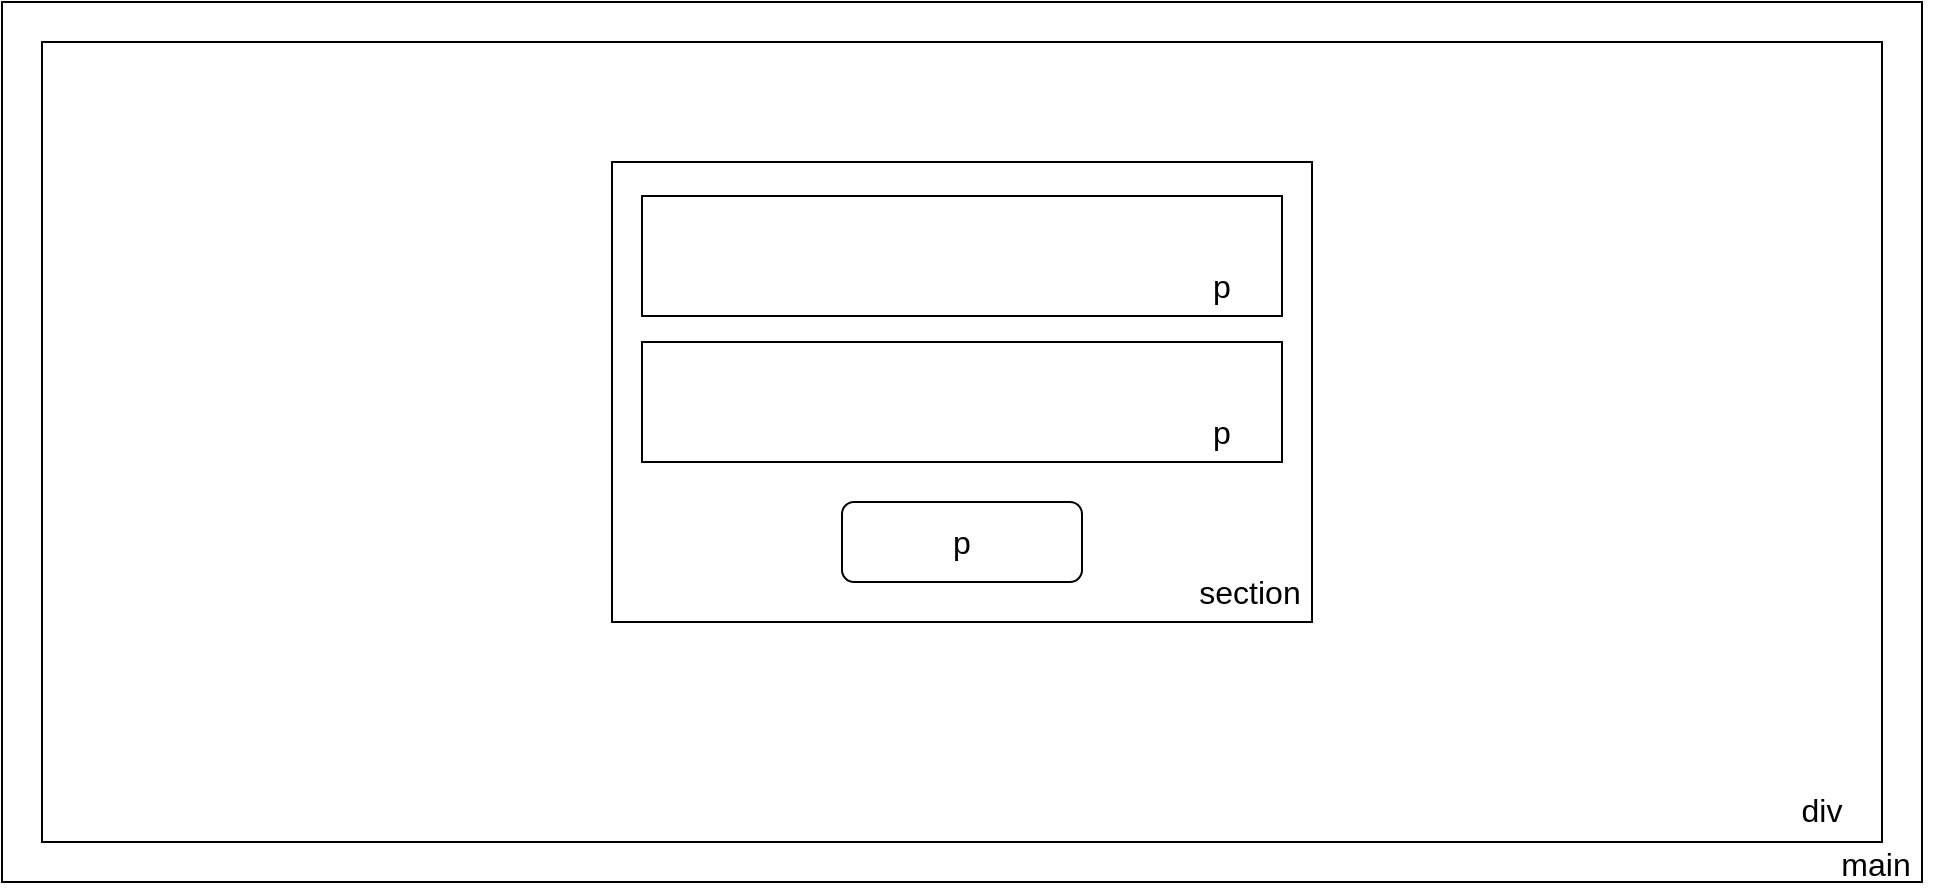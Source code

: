 <mxfile version="16.6.1" type="github">
  <diagram id="yBvufgjlpSJkh3s_lwi6" name="Page-1">
    <mxGraphModel dx="2190" dy="1300" grid="1" gridSize="10" guides="1" tooltips="1" connect="1" arrows="1" fold="1" page="1" pageScale="1" pageWidth="850" pageHeight="1100" math="0" shadow="0">
      <root>
        <mxCell id="0" />
        <mxCell id="1" parent="0" />
        <mxCell id="ALgrvqzeafOBfWhGuxEl-1" value="" style="rounded=0;whiteSpace=wrap;html=1;" parent="1" vertex="1">
          <mxGeometry x="40" y="50" width="960" height="440" as="geometry" />
        </mxCell>
        <mxCell id="acqp7_znKX4tc2Zx2W15-13" value="" style="rounded=0;whiteSpace=wrap;html=1;fontSize=18;strokeColor=#000000;strokeWidth=1;fillColor=none;gradientColor=none;" vertex="1" parent="1">
          <mxGeometry x="60" y="70" width="920" height="400" as="geometry" />
        </mxCell>
        <mxCell id="acqp7_znKX4tc2Zx2W15-14" value="" style="rounded=0;whiteSpace=wrap;html=1;fontSize=18;strokeColor=#000000;strokeWidth=1;fillColor=none;gradientColor=none;" vertex="1" parent="1">
          <mxGeometry x="345" y="130" width="350" height="230" as="geometry" />
        </mxCell>
        <mxCell id="acqp7_znKX4tc2Zx2W15-15" value="main" style="text;html=1;strokeColor=none;fillColor=none;align=center;verticalAlign=middle;whiteSpace=wrap;rounded=0;fontSize=16;" vertex="1" parent="1">
          <mxGeometry x="947" y="466" width="60" height="30" as="geometry" />
        </mxCell>
        <mxCell id="acqp7_znKX4tc2Zx2W15-16" value="div" style="text;html=1;strokeColor=none;fillColor=none;align=center;verticalAlign=middle;whiteSpace=wrap;rounded=0;fontSize=16;" vertex="1" parent="1">
          <mxGeometry x="920" y="439" width="60" height="30" as="geometry" />
        </mxCell>
        <mxCell id="acqp7_znKX4tc2Zx2W15-17" value="section" style="text;html=1;strokeColor=none;fillColor=none;align=center;verticalAlign=middle;whiteSpace=wrap;rounded=0;fontSize=16;" vertex="1" parent="1">
          <mxGeometry x="634" y="330" width="60" height="30" as="geometry" />
        </mxCell>
        <mxCell id="acqp7_znKX4tc2Zx2W15-18" value="" style="rounded=0;whiteSpace=wrap;html=1;fontSize=18;strokeColor=#000000;strokeWidth=1;fillColor=none;gradientColor=none;" vertex="1" parent="1">
          <mxGeometry x="360" y="147" width="320" height="60" as="geometry" />
        </mxCell>
        <mxCell id="acqp7_znKX4tc2Zx2W15-19" value="" style="rounded=0;whiteSpace=wrap;html=1;fontSize=18;strokeColor=#000000;strokeWidth=1;fillColor=none;gradientColor=none;" vertex="1" parent="1">
          <mxGeometry x="360" y="220" width="320" height="60" as="geometry" />
        </mxCell>
        <mxCell id="acqp7_znKX4tc2Zx2W15-20" value="" style="rounded=1;whiteSpace=wrap;html=1;fontSize=16;strokeColor=#000000;strokeWidth=1;fillColor=none;gradientColor=none;" vertex="1" parent="1">
          <mxGeometry x="460" y="300" width="120" height="40" as="geometry" />
        </mxCell>
        <mxCell id="acqp7_znKX4tc2Zx2W15-21" value="p" style="text;html=1;strokeColor=none;fillColor=none;align=center;verticalAlign=middle;whiteSpace=wrap;rounded=0;fontSize=16;" vertex="1" parent="1">
          <mxGeometry x="620" y="177" width="60" height="30" as="geometry" />
        </mxCell>
        <mxCell id="acqp7_znKX4tc2Zx2W15-22" value="p" style="text;html=1;strokeColor=none;fillColor=none;align=center;verticalAlign=middle;whiteSpace=wrap;rounded=0;fontSize=16;" vertex="1" parent="1">
          <mxGeometry x="620" y="250" width="60" height="30" as="geometry" />
        </mxCell>
        <mxCell id="acqp7_znKX4tc2Zx2W15-23" value="p" style="text;html=1;strokeColor=none;fillColor=none;align=center;verticalAlign=middle;whiteSpace=wrap;rounded=0;fontSize=16;" vertex="1" parent="1">
          <mxGeometry x="490" y="305" width="60" height="30" as="geometry" />
        </mxCell>
      </root>
    </mxGraphModel>
  </diagram>
</mxfile>
